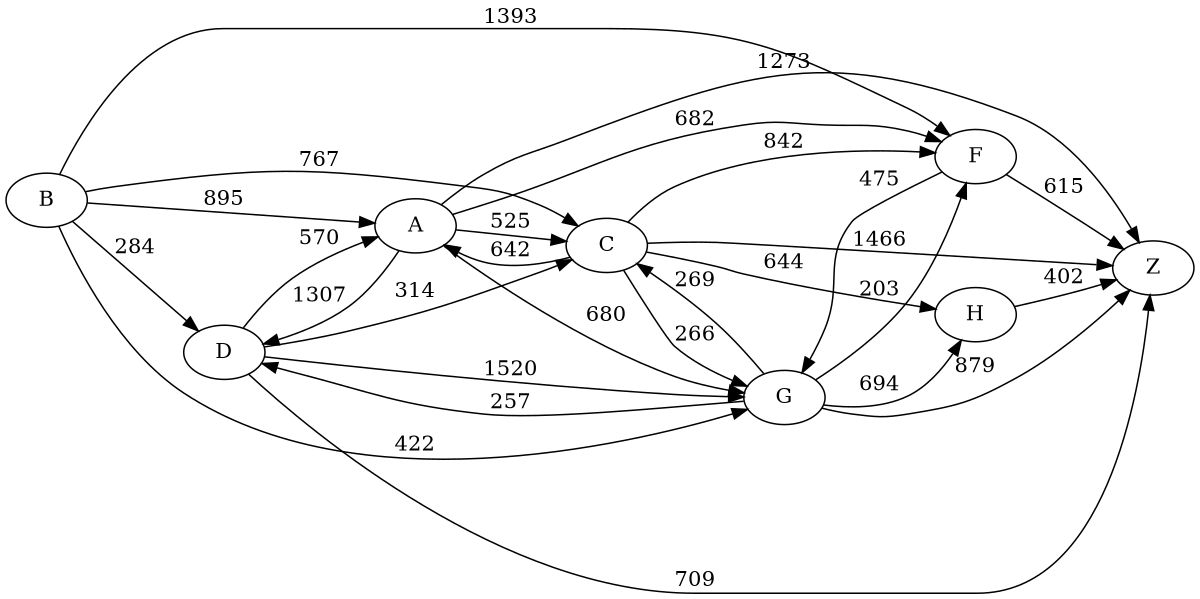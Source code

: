digraph G {
	rankdir=LR size="8,5"
	B
	D
	B -> D [label=284]
	B
	A
	B -> A [label=895]
	B
	C
	B -> C [label=767]
	B
	G
	B -> G [label=422]
	B
	F
	B -> F [label=1393]
	D
	C
	D -> C [label=314]
	D
	Z
	D -> Z [label=709]
	D
	A
	D -> A [label=570]
	D
	G
	D -> G [label=1520]
	C
	Z
	C -> Z [label=1466]
	C
	G
	C -> G [label=266]
	C
	F
	C -> F [label=842]
	C
	A
	C -> A [label=642]
	C
	H
	C -> H [label=644]
	A
	Z
	A -> Z [label=1273]
	A
	C
	A -> C [label=525]
	A
	G
	A -> G [label=680]
	A
	F
	A -> F [label=682]
	A
	D
	A -> D [label=1307]
	G
	Z
	G -> Z [label=879]
	G
	D
	G -> D [label=257]
	G
	H
	G -> H [label=694]
	G
	C
	G -> C [label=269]
	G
	F
	G -> F [label=203]
	F
	G
	F -> G [label=475]
	F
	Z
	F -> Z [label=615]
	H
	Z
	H -> Z [label=402]
}
